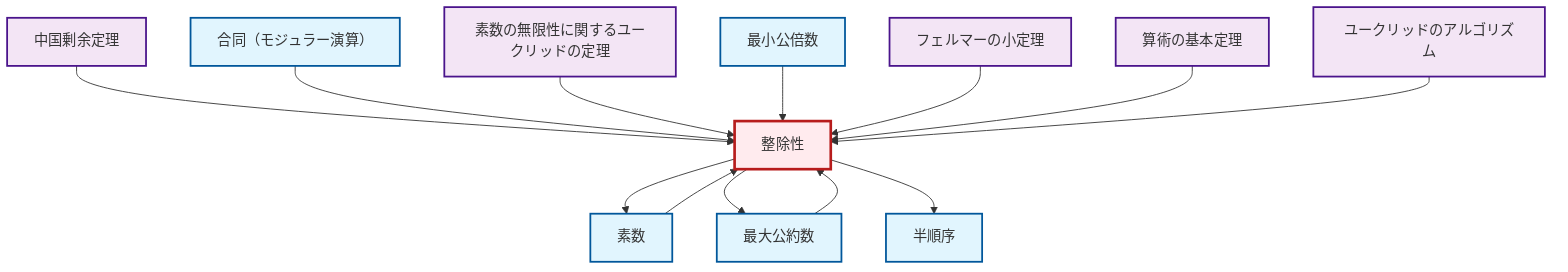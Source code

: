 graph TD
    classDef definition fill:#e1f5fe,stroke:#01579b,stroke-width:2px
    classDef theorem fill:#f3e5f5,stroke:#4a148c,stroke-width:2px
    classDef axiom fill:#fff3e0,stroke:#e65100,stroke-width:2px
    classDef example fill:#e8f5e9,stroke:#1b5e20,stroke-width:2px
    classDef current fill:#ffebee,stroke:#b71c1c,stroke-width:3px
    def-partial-order["半順序"]:::definition
    thm-fermat-little["フェルマーの小定理"]:::theorem
    def-lcm["最小公倍数"]:::definition
    def-congruence["合同（モジュラー演算）"]:::definition
    def-divisibility["整除性"]:::definition
    def-prime["素数"]:::definition
    thm-chinese-remainder["中国剰余定理"]:::theorem
    thm-euclidean-algorithm["ユークリッドのアルゴリズム"]:::theorem
    thm-fundamental-arithmetic["算術の基本定理"]:::theorem
    thm-euclid-infinitude-primes["素数の無限性に関するユークリッドの定理"]:::theorem
    def-gcd["最大公約数"]:::definition
    thm-chinese-remainder --> def-divisibility
    def-divisibility --> def-prime
    def-divisibility --> def-gcd
    def-prime --> def-divisibility
    def-divisibility --> def-partial-order
    def-congruence --> def-divisibility
    thm-euclid-infinitude-primes --> def-divisibility
    def-lcm --> def-divisibility
    thm-fermat-little --> def-divisibility
    def-gcd --> def-divisibility
    thm-fundamental-arithmetic --> def-divisibility
    thm-euclidean-algorithm --> def-divisibility
    class def-divisibility current